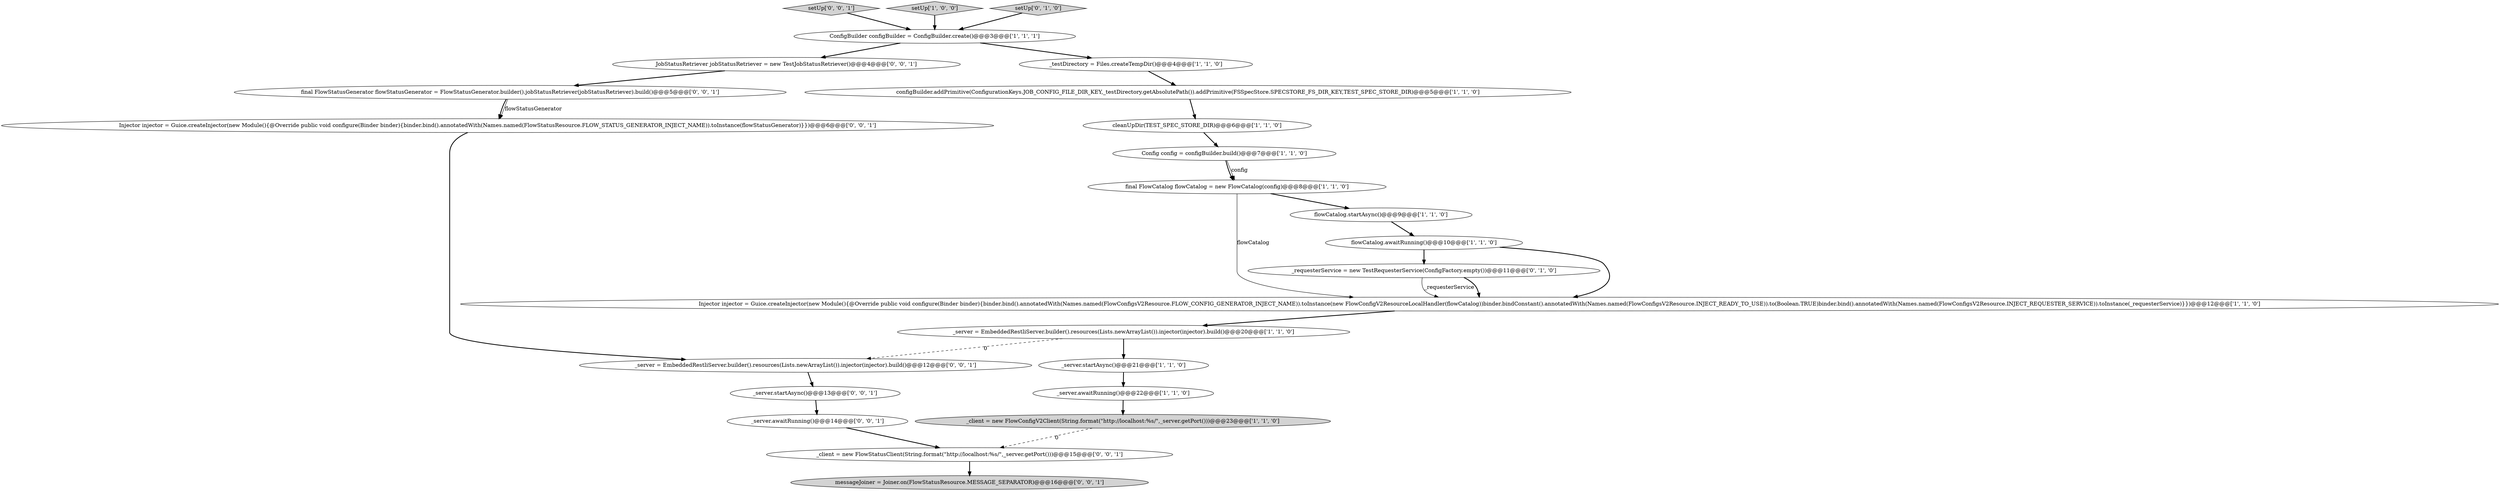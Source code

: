 digraph {
17 [style = filled, label = "_client = new FlowStatusClient(String.format(\"http://localhost:%s/\",_server.getPort()))@@@15@@@['0', '0', '1']", fillcolor = white, shape = ellipse image = "AAA0AAABBB3BBB"];
1 [style = filled, label = "final FlowCatalog flowCatalog = new FlowCatalog(config)@@@8@@@['1', '1', '0']", fillcolor = white, shape = ellipse image = "AAA0AAABBB1BBB"];
18 [style = filled, label = "JobStatusRetriever jobStatusRetriever = new TestJobStatusRetriever()@@@4@@@['0', '0', '1']", fillcolor = white, shape = ellipse image = "AAA0AAABBB3BBB"];
3 [style = filled, label = "_client = new FlowConfigV2Client(String.format(\"http://localhost:%s/\",_server.getPort()))@@@23@@@['1', '1', '0']", fillcolor = lightgray, shape = ellipse image = "AAA0AAABBB1BBB"];
22 [style = filled, label = "messageJoiner = Joiner.on(FlowStatusResource.MESSAGE_SEPARATOR)@@@16@@@['0', '0', '1']", fillcolor = lightgray, shape = ellipse image = "AAA0AAABBB3BBB"];
23 [style = filled, label = "setUp['0', '0', '1']", fillcolor = lightgray, shape = diamond image = "AAA0AAABBB3BBB"];
13 [style = filled, label = "setUp['1', '0', '0']", fillcolor = lightgray, shape = diamond image = "AAA0AAABBB1BBB"];
21 [style = filled, label = "final FlowStatusGenerator flowStatusGenerator = FlowStatusGenerator.builder().jobStatusRetriever(jobStatusRetriever).build()@@@5@@@['0', '0', '1']", fillcolor = white, shape = ellipse image = "AAA0AAABBB3BBB"];
14 [style = filled, label = "_requesterService = new TestRequesterService(ConfigFactory.empty())@@@11@@@['0', '1', '0']", fillcolor = white, shape = ellipse image = "AAA1AAABBB2BBB"];
16 [style = filled, label = "Injector injector = Guice.createInjector(new Module(){@Override public void configure(Binder binder){binder.bind().annotatedWith(Names.named(FlowStatusResource.FLOW_STATUS_GENERATOR_INJECT_NAME)).toInstance(flowStatusGenerator)}})@@@6@@@['0', '0', '1']", fillcolor = white, shape = ellipse image = "AAA0AAABBB3BBB"];
8 [style = filled, label = "_server.startAsync()@@@21@@@['1', '1', '0']", fillcolor = white, shape = ellipse image = "AAA0AAABBB1BBB"];
9 [style = filled, label = "_testDirectory = Files.createTempDir()@@@4@@@['1', '1', '0']", fillcolor = white, shape = ellipse image = "AAA0AAABBB1BBB"];
10 [style = filled, label = "Injector injector = Guice.createInjector(new Module(){@Override public void configure(Binder binder){binder.bind().annotatedWith(Names.named(FlowConfigsV2Resource.FLOW_CONFIG_GENERATOR_INJECT_NAME)).toInstance(new FlowConfigV2ResourceLocalHandler(flowCatalog))binder.bindConstant().annotatedWith(Names.named(FlowConfigsV2Resource.INJECT_READY_TO_USE)).to(Boolean.TRUE)binder.bind().annotatedWith(Names.named(FlowConfigsV2Resource.INJECT_REQUESTER_SERVICE)).toInstance(_requesterService)}})@@@12@@@['1', '1', '0']", fillcolor = white, shape = ellipse image = "AAA0AAABBB1BBB"];
5 [style = filled, label = "Config config = configBuilder.build()@@@7@@@['1', '1', '0']", fillcolor = white, shape = ellipse image = "AAA0AAABBB1BBB"];
11 [style = filled, label = "_server.awaitRunning()@@@22@@@['1', '1', '0']", fillcolor = white, shape = ellipse image = "AAA0AAABBB1BBB"];
24 [style = filled, label = "_server.startAsync()@@@13@@@['0', '0', '1']", fillcolor = white, shape = ellipse image = "AAA0AAABBB3BBB"];
15 [style = filled, label = "setUp['0', '1', '0']", fillcolor = lightgray, shape = diamond image = "AAA0AAABBB2BBB"];
0 [style = filled, label = "cleanUpDir(TEST_SPEC_STORE_DIR)@@@6@@@['1', '1', '0']", fillcolor = white, shape = ellipse image = "AAA0AAABBB1BBB"];
19 [style = filled, label = "_server = EmbeddedRestliServer.builder().resources(Lists.newArrayList()).injector(injector).build()@@@12@@@['0', '0', '1']", fillcolor = white, shape = ellipse image = "AAA0AAABBB3BBB"];
4 [style = filled, label = "ConfigBuilder configBuilder = ConfigBuilder.create()@@@3@@@['1', '1', '1']", fillcolor = white, shape = ellipse image = "AAA0AAABBB1BBB"];
7 [style = filled, label = "flowCatalog.startAsync()@@@9@@@['1', '1', '0']", fillcolor = white, shape = ellipse image = "AAA0AAABBB1BBB"];
20 [style = filled, label = "_server.awaitRunning()@@@14@@@['0', '0', '1']", fillcolor = white, shape = ellipse image = "AAA0AAABBB3BBB"];
12 [style = filled, label = "_server = EmbeddedRestliServer.builder().resources(Lists.newArrayList()).injector(injector).build()@@@20@@@['1', '1', '0']", fillcolor = white, shape = ellipse image = "AAA0AAABBB1BBB"];
2 [style = filled, label = "configBuilder.addPrimitive(ConfigurationKeys.JOB_CONFIG_FILE_DIR_KEY,_testDirectory.getAbsolutePath()).addPrimitive(FSSpecStore.SPECSTORE_FS_DIR_KEY,TEST_SPEC_STORE_DIR)@@@5@@@['1', '1', '0']", fillcolor = white, shape = ellipse image = "AAA0AAABBB1BBB"];
6 [style = filled, label = "flowCatalog.awaitRunning()@@@10@@@['1', '1', '0']", fillcolor = white, shape = ellipse image = "AAA0AAABBB1BBB"];
11->3 [style = bold, label=""];
3->17 [style = dashed, label="0"];
13->4 [style = bold, label=""];
24->20 [style = bold, label=""];
5->1 [style = bold, label=""];
21->16 [style = bold, label=""];
16->19 [style = bold, label=""];
15->4 [style = bold, label=""];
9->2 [style = bold, label=""];
7->6 [style = bold, label=""];
5->1 [style = solid, label="config"];
19->24 [style = bold, label=""];
10->12 [style = bold, label=""];
6->10 [style = bold, label=""];
8->11 [style = bold, label=""];
6->14 [style = bold, label=""];
12->19 [style = dashed, label="0"];
4->9 [style = bold, label=""];
1->10 [style = solid, label="flowCatalog"];
18->21 [style = bold, label=""];
14->10 [style = solid, label="_requesterService"];
20->17 [style = bold, label=""];
2->0 [style = bold, label=""];
17->22 [style = bold, label=""];
1->7 [style = bold, label=""];
0->5 [style = bold, label=""];
14->10 [style = bold, label=""];
23->4 [style = bold, label=""];
12->8 [style = bold, label=""];
21->16 [style = solid, label="flowStatusGenerator"];
4->18 [style = bold, label=""];
}
